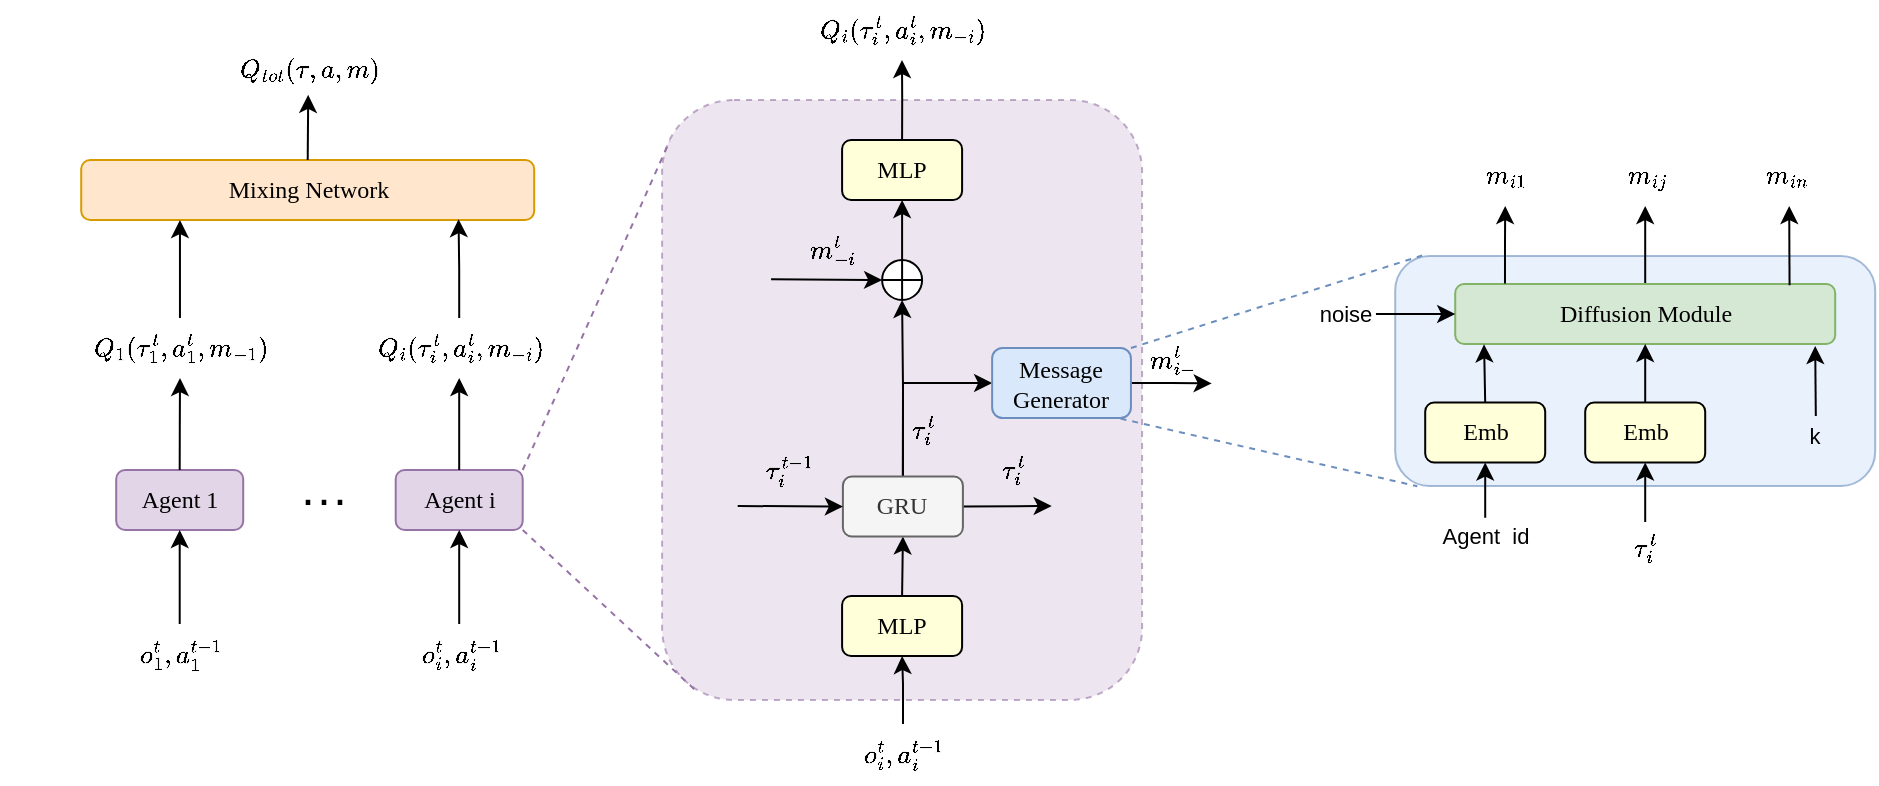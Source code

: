 <mxfile version="28.2.3">
  <diagram name="第 1 页" id="vRaQNQYyAvSOhltCz2Ba">
    <mxGraphModel dx="1050" dy="590" grid="1" gridSize="10" guides="1" tooltips="1" connect="1" arrows="1" fold="1" page="1" pageScale="1" pageWidth="827" pageHeight="1169" math="1" shadow="0">
      <root>
        <mxCell id="0" />
        <mxCell id="1" parent="0" />
        <mxCell id="Q2M60HAg96HcqKf-Kk6D-293" value="" style="rounded=1;whiteSpace=wrap;html=1;fillColor=#dae8fc;strokeColor=#6c8ebf;fontFamily=Garamond;opacity=60;" vertex="1" parent="1">
          <mxGeometry x="1107.6" y="438" width="240" height="115" as="geometry" />
        </mxCell>
        <mxCell id="Q2M60HAg96HcqKf-Kk6D-263" value="" style="text;html=1;align=center;verticalAlign=middle;whiteSpace=wrap;rounded=1;fillColor=#e1d5e7;strokeColor=#9673a6;fontFamily=Garamond;opacity=60;dashed=1;" vertex="1" parent="1">
          <mxGeometry x="741.05" y="360" width="240" height="300" as="geometry" />
        </mxCell>
        <mxCell id="Q2M60HAg96HcqKf-Kk6D-189" value="Agent 1" style="text;html=1;align=center;verticalAlign=middle;whiteSpace=wrap;rounded=1;fillColor=#e1d5e7;strokeColor=#9673a6;fontFamily=Garamond;" vertex="1" parent="1">
          <mxGeometry x="468.1" y="545" width="63.5" height="30" as="geometry" />
        </mxCell>
        <mxCell id="Q2M60HAg96HcqKf-Kk6D-190" value="Agent i" style="text;html=1;align=center;verticalAlign=middle;whiteSpace=wrap;rounded=1;fillColor=#e1d5e7;strokeColor=#9673a6;fontFamily=Garamond;" vertex="1" parent="1">
          <mxGeometry x="607.85" y="545" width="63.5" height="30" as="geometry" />
        </mxCell>
        <mxCell id="Q2M60HAg96HcqKf-Kk6D-192" style="edgeStyle=orthogonalEdgeStyle;rounded=0;orthogonalLoop=1;jettySize=auto;html=1;entryX=0.5;entryY=1;entryDx=0;entryDy=0;" edge="1" parent="1" source="Q2M60HAg96HcqKf-Kk6D-191" target="Q2M60HAg96HcqKf-Kk6D-189">
          <mxGeometry relative="1" as="geometry" />
        </mxCell>
        <mxCell id="Q2M60HAg96HcqKf-Kk6D-191" value="&lt;span style=&quot;text-align: start; white-space: pre-wrap;&quot;&gt;$$o_1^t,a_1^{t-1}$$&lt;/span&gt;" style="text;html=1;align=center;verticalAlign=middle;resizable=0;points=[];autosize=1;strokeColor=none;fillColor=none;fontSize=11;" vertex="1" parent="1">
          <mxGeometry x="439.85" y="622" width="120" height="30" as="geometry" />
        </mxCell>
        <mxCell id="Q2M60HAg96HcqKf-Kk6D-194" style="edgeStyle=orthogonalEdgeStyle;rounded=0;orthogonalLoop=1;jettySize=auto;html=1;entryX=0.5;entryY=1;entryDx=0;entryDy=0;" edge="1" parent="1" source="Q2M60HAg96HcqKf-Kk6D-193" target="Q2M60HAg96HcqKf-Kk6D-190">
          <mxGeometry relative="1" as="geometry" />
        </mxCell>
        <mxCell id="Q2M60HAg96HcqKf-Kk6D-193" value="&lt;span style=&quot;text-align: start; white-space: pre-wrap;&quot;&gt;$$o_i^t,a_i^{t-1}$$&lt;/span&gt;" style="text;html=1;align=center;verticalAlign=middle;resizable=0;points=[];autosize=1;strokeColor=none;fillColor=none;fontSize=11;" vertex="1" parent="1">
          <mxGeometry x="584.6" y="622" width="110" height="30" as="geometry" />
        </mxCell>
        <mxCell id="Q2M60HAg96HcqKf-Kk6D-195" value="&lt;font style=&quot;font-size: 24px;&quot;&gt;···&lt;/font&gt;" style="text;html=1;align=center;verticalAlign=middle;whiteSpace=wrap;rounded=0;" vertex="1" parent="1">
          <mxGeometry x="551" y="545" width="42" height="30" as="geometry" />
        </mxCell>
        <mxCell id="Q2M60HAg96HcqKf-Kk6D-197" value="&lt;span style=&quot;text-align: start; white-space: pre-wrap;&quot;&gt;$$Q_1(\tau_1^t,a_1^t,m_{-1})$$&lt;/span&gt;" style="text;html=1;align=center;verticalAlign=middle;resizable=0;points=[];autosize=1;strokeColor=none;fillColor=none;fontSize=11;" vertex="1" parent="1">
          <mxGeometry x="410" y="469" width="180" height="30" as="geometry" />
        </mxCell>
        <mxCell id="Q2M60HAg96HcqKf-Kk6D-199" value="&lt;span style=&quot;text-align: start; white-space: pre-wrap;&quot;&gt;$$Q_i(\tau_i^t,a_i^t,m_{-i})$$&lt;/span&gt;" style="text;html=1;align=center;verticalAlign=middle;resizable=0;points=[];autosize=1;strokeColor=none;fillColor=none;fontSize=11;" vertex="1" parent="1">
          <mxGeometry x="554.6" y="469" width="170" height="30" as="geometry" />
        </mxCell>
        <mxCell id="Q2M60HAg96HcqKf-Kk6D-200" style="edgeStyle=orthogonalEdgeStyle;rounded=0;orthogonalLoop=1;jettySize=auto;html=1;exitX=0.5;exitY=0;exitDx=0;exitDy=0;" edge="1" parent="1" source="Q2M60HAg96HcqKf-Kk6D-189" target="Q2M60HAg96HcqKf-Kk6D-197">
          <mxGeometry relative="1" as="geometry" />
        </mxCell>
        <mxCell id="Q2M60HAg96HcqKf-Kk6D-201" style="edgeStyle=orthogonalEdgeStyle;rounded=0;orthogonalLoop=1;jettySize=auto;html=1;exitX=0.5;exitY=0;exitDx=0;exitDy=0;" edge="1" parent="1" source="Q2M60HAg96HcqKf-Kk6D-190" target="Q2M60HAg96HcqKf-Kk6D-199">
          <mxGeometry relative="1" as="geometry" />
        </mxCell>
        <mxCell id="Q2M60HAg96HcqKf-Kk6D-202" value="Mixing Network" style="text;html=1;align=center;verticalAlign=middle;whiteSpace=wrap;rounded=1;fillColor=#ffe6cc;strokeColor=#d79b00;fontFamily=Garamond;" vertex="1" parent="1">
          <mxGeometry x="450.6" y="390" width="226.5" height="30" as="geometry" />
        </mxCell>
        <mxCell id="Q2M60HAg96HcqKf-Kk6D-203" style="edgeStyle=orthogonalEdgeStyle;rounded=0;orthogonalLoop=1;jettySize=auto;html=1;entryX=0.218;entryY=1;entryDx=0;entryDy=0;entryPerimeter=0;" edge="1" parent="1" source="Q2M60HAg96HcqKf-Kk6D-197" target="Q2M60HAg96HcqKf-Kk6D-202">
          <mxGeometry relative="1" as="geometry" />
        </mxCell>
        <mxCell id="Q2M60HAg96HcqKf-Kk6D-204" style="edgeStyle=orthogonalEdgeStyle;rounded=0;orthogonalLoop=1;jettySize=auto;html=1;entryX=0.833;entryY=0.986;entryDx=0;entryDy=0;entryPerimeter=0;" edge="1" parent="1" source="Q2M60HAg96HcqKf-Kk6D-199" target="Q2M60HAg96HcqKf-Kk6D-202">
          <mxGeometry relative="1" as="geometry" />
        </mxCell>
        <mxCell id="Q2M60HAg96HcqKf-Kk6D-205" value="&lt;span style=&quot;text-align: start; white-space: pre-wrap;&quot;&gt;$$Q_{tot}(\tau,a,m)$$&lt;/span&gt;" style="text;html=1;align=center;verticalAlign=middle;resizable=0;points=[];autosize=1;strokeColor=none;fillColor=none;fontSize=11;" vertex="1" parent="1">
          <mxGeometry x="498.85" y="330" width="130" height="30" as="geometry" />
        </mxCell>
        <mxCell id="Q2M60HAg96HcqKf-Kk6D-206" style="edgeStyle=orthogonalEdgeStyle;rounded=0;orthogonalLoop=1;jettySize=auto;html=1;exitX=0.5;exitY=0;exitDx=0;exitDy=0;entryX=0.502;entryY=0.914;entryDx=0;entryDy=0;entryPerimeter=0;" edge="1" parent="1" source="Q2M60HAg96HcqKf-Kk6D-202" target="Q2M60HAg96HcqKf-Kk6D-205">
          <mxGeometry relative="1" as="geometry" />
        </mxCell>
        <mxCell id="Q2M60HAg96HcqKf-Kk6D-214" style="edgeStyle=orthogonalEdgeStyle;rounded=0;orthogonalLoop=1;jettySize=auto;html=1;entryX=0.5;entryY=1;entryDx=0;entryDy=0;" edge="1" parent="1" source="Q2M60HAg96HcqKf-Kk6D-208" target="Q2M60HAg96HcqKf-Kk6D-210">
          <mxGeometry relative="1" as="geometry" />
        </mxCell>
        <mxCell id="Q2M60HAg96HcqKf-Kk6D-208" value="&lt;span style=&quot;text-align: start; white-space: pre-wrap;&quot;&gt;$$o_i^t,a_i^{t-1}$$&lt;/span&gt;" style="text;html=1;align=center;verticalAlign=middle;resizable=0;points=[];autosize=1;strokeColor=none;fillColor=none;fontSize=11;" vertex="1" parent="1">
          <mxGeometry x="806.45" y="672" width="110" height="30" as="geometry" />
        </mxCell>
        <mxCell id="Q2M60HAg96HcqKf-Kk6D-215" style="edgeStyle=orthogonalEdgeStyle;rounded=0;orthogonalLoop=1;jettySize=auto;html=1;exitX=0.5;exitY=0;exitDx=0;exitDy=0;entryX=0.5;entryY=1;entryDx=0;entryDy=0;" edge="1" parent="1" source="Q2M60HAg96HcqKf-Kk6D-210" target="Q2M60HAg96HcqKf-Kk6D-211">
          <mxGeometry relative="1" as="geometry" />
        </mxCell>
        <mxCell id="Q2M60HAg96HcqKf-Kk6D-210" value="MLP" style="rounded=1;whiteSpace=wrap;html=1;fillColor=#ffffd9;fontFamily=Garamond;" vertex="1" parent="1">
          <mxGeometry x="831.05" y="608" width="60" height="30" as="geometry" />
        </mxCell>
        <mxCell id="Q2M60HAg96HcqKf-Kk6D-220" style="rounded=0;orthogonalLoop=1;jettySize=auto;html=1;exitX=1;exitY=0.5;exitDx=0;exitDy=0;" edge="1" parent="1" source="Q2M60HAg96HcqKf-Kk6D-211">
          <mxGeometry relative="1" as="geometry">
            <mxPoint x="935.85" y="563" as="targetPoint" />
          </mxGeometry>
        </mxCell>
        <mxCell id="Q2M60HAg96HcqKf-Kk6D-226" style="edgeStyle=orthogonalEdgeStyle;rounded=0;orthogonalLoop=1;jettySize=auto;html=1;exitX=0.5;exitY=0;exitDx=0;exitDy=0;entryX=0.5;entryY=1;entryDx=0;entryDy=0;" edge="1" parent="1" source="Q2M60HAg96HcqKf-Kk6D-211" target="Q2M60HAg96HcqKf-Kk6D-225">
          <mxGeometry relative="1" as="geometry" />
        </mxCell>
        <mxCell id="Q2M60HAg96HcqKf-Kk6D-233" style="edgeStyle=orthogonalEdgeStyle;rounded=0;orthogonalLoop=1;jettySize=auto;html=1;exitX=0.5;exitY=0;exitDx=0;exitDy=0;entryX=0;entryY=0.5;entryDx=0;entryDy=0;" edge="1" parent="1" source="Q2M60HAg96HcqKf-Kk6D-211" target="Q2M60HAg96HcqKf-Kk6D-227">
          <mxGeometry relative="1" as="geometry" />
        </mxCell>
        <mxCell id="Q2M60HAg96HcqKf-Kk6D-211" value="GRU" style="rounded=1;whiteSpace=wrap;html=1;fillColor=#f5f5f5;strokeColor=#666666;fontFamily=Garamond;fontColor=#333333;" vertex="1" parent="1">
          <mxGeometry x="831.45" y="548.25" width="60" height="30" as="geometry" />
        </mxCell>
        <mxCell id="Q2M60HAg96HcqKf-Kk6D-221" value="&lt;span style=&quot;text-align: start; white-space: pre-wrap;&quot;&gt;$$\tau_i^t$$&lt;/span&gt;" style="text;html=1;align=center;verticalAlign=middle;resizable=0;points=[];autosize=1;strokeColor=none;fillColor=none;fontSize=11;" vertex="1" parent="1">
          <mxGeometry x="875.85" y="530" width="80" height="30" as="geometry" />
        </mxCell>
        <mxCell id="Q2M60HAg96HcqKf-Kk6D-222" style="rounded=0;orthogonalLoop=1;jettySize=auto;html=1;entryX=0;entryY=0.5;entryDx=0;entryDy=0;" edge="1" parent="1" target="Q2M60HAg96HcqKf-Kk6D-211">
          <mxGeometry relative="1" as="geometry">
            <mxPoint x="969.85" y="560.143" as="targetPoint" />
            <mxPoint x="778.85" y="563" as="sourcePoint" />
          </mxGeometry>
        </mxCell>
        <mxCell id="Q2M60HAg96HcqKf-Kk6D-223" value="&lt;span style=&quot;text-align: start; white-space: pre-wrap;&quot;&gt;$$\tau_i^{t-1}$$&lt;/span&gt;" style="text;html=1;align=center;verticalAlign=middle;resizable=0;points=[];autosize=1;strokeColor=none;fillColor=none;fontSize=11;" vertex="1" parent="1">
          <mxGeometry x="753.6" y="530" width="100" height="30" as="geometry" />
        </mxCell>
        <mxCell id="Q2M60HAg96HcqKf-Kk6D-239" style="edgeStyle=orthogonalEdgeStyle;rounded=0;orthogonalLoop=1;jettySize=auto;html=1;exitX=0.5;exitY=0;exitDx=0;exitDy=0;entryX=0.5;entryY=1;entryDx=0;entryDy=0;" edge="1" parent="1" source="Q2M60HAg96HcqKf-Kk6D-225" target="Q2M60HAg96HcqKf-Kk6D-238">
          <mxGeometry relative="1" as="geometry" />
        </mxCell>
        <mxCell id="Q2M60HAg96HcqKf-Kk6D-225" value="" style="shape=orEllipse;perimeter=ellipsePerimeter;whiteSpace=wrap;html=1;backgroundOutline=1;fontStyle=1;" vertex="1" parent="1">
          <mxGeometry x="851.05" y="440" width="20" height="20" as="geometry" />
        </mxCell>
        <mxCell id="Q2M60HAg96HcqKf-Kk6D-234" style="edgeStyle=orthogonalEdgeStyle;rounded=0;orthogonalLoop=1;jettySize=auto;html=1;exitX=1;exitY=0.5;exitDx=0;exitDy=0;" edge="1" parent="1" source="Q2M60HAg96HcqKf-Kk6D-227">
          <mxGeometry relative="1" as="geometry">
            <mxPoint x="1015.85" y="501.714" as="targetPoint" />
          </mxGeometry>
        </mxCell>
        <mxCell id="Q2M60HAg96HcqKf-Kk6D-227" value="&lt;font&gt;Message&lt;br&gt;Generator&lt;/font&gt;" style="rounded=1;whiteSpace=wrap;html=1;fillColor=#dae8fc;strokeColor=#6c8ebf;fontFamily=Garamond;" vertex="1" parent="1">
          <mxGeometry x="906.07" y="484" width="69.4" height="35" as="geometry" />
        </mxCell>
        <mxCell id="Q2M60HAg96HcqKf-Kk6D-229" value="&lt;span style=&quot;text-align: start; white-space: pre-wrap;&quot;&gt;$$m_{i-}^t$$&lt;/span&gt;" style="text;html=1;align=center;verticalAlign=middle;resizable=0;points=[];autosize=1;strokeColor=none;fillColor=none;fontSize=11;" vertex="1" parent="1">
          <mxGeometry x="955.85" y="475" width="80" height="30" as="geometry" />
        </mxCell>
        <mxCell id="Q2M60HAg96HcqKf-Kk6D-235" value="&lt;span style=&quot;text-align: start; white-space: pre-wrap;&quot;&gt;$$m_{-i}^t$$&lt;/span&gt;" style="text;html=1;align=center;verticalAlign=middle;resizable=0;points=[];autosize=1;strokeColor=none;fillColor=none;fontSize=11;" vertex="1" parent="1">
          <mxGeometry x="785.85" y="420" width="80" height="30" as="geometry" />
        </mxCell>
        <mxCell id="Q2M60HAg96HcqKf-Kk6D-236" style="rounded=0;orthogonalLoop=1;jettySize=auto;html=1;entryX=0;entryY=0.5;entryDx=0;entryDy=0;exitX=0.121;exitY=0.986;exitDx=0;exitDy=0;exitPerimeter=0;" edge="1" parent="1" source="Q2M60HAg96HcqKf-Kk6D-235" target="Q2M60HAg96HcqKf-Kk6D-225">
          <mxGeometry relative="1" as="geometry">
            <mxPoint x="838.85" y="560" as="targetPoint" />
            <mxPoint x="785.85" y="560" as="sourcePoint" />
          </mxGeometry>
        </mxCell>
        <mxCell id="Q2M60HAg96HcqKf-Kk6D-237" value="&lt;span style=&quot;text-align: start; white-space: pre-wrap;&quot;&gt;$$\tau_i^t$$&lt;/span&gt;" style="text;html=1;align=center;verticalAlign=middle;resizable=0;points=[];autosize=1;strokeColor=none;fillColor=none;fontSize=11;" vertex="1" parent="1">
          <mxGeometry x="831.05" y="510" width="80" height="30" as="geometry" />
        </mxCell>
        <mxCell id="Q2M60HAg96HcqKf-Kk6D-241" style="edgeStyle=orthogonalEdgeStyle;rounded=0;orthogonalLoop=1;jettySize=auto;html=1;exitX=0.5;exitY=0;exitDx=0;exitDy=0;" edge="1" parent="1" source="Q2M60HAg96HcqKf-Kk6D-238" target="Q2M60HAg96HcqKf-Kk6D-240">
          <mxGeometry relative="1" as="geometry" />
        </mxCell>
        <mxCell id="Q2M60HAg96HcqKf-Kk6D-238" value="MLP" style="rounded=1;whiteSpace=wrap;html=1;fillColor=#ffffd9;fontFamily=Garamond;" vertex="1" parent="1">
          <mxGeometry x="831.05" y="380" width="60" height="30" as="geometry" />
        </mxCell>
        <mxCell id="Q2M60HAg96HcqKf-Kk6D-240" value="&lt;span style=&quot;text-align: start; white-space: pre-wrap;&quot;&gt;$$Q_i(\tau_i^t,a_i^t,m_{-i})$$&lt;/span&gt;" style="text;html=1;align=center;verticalAlign=middle;resizable=0;points=[];autosize=1;strokeColor=none;fillColor=none;fontSize=11;" vertex="1" parent="1">
          <mxGeometry x="776.05" y="310" width="170" height="30" as="geometry" />
        </mxCell>
        <mxCell id="Q2M60HAg96HcqKf-Kk6D-264" style="rounded=0;orthogonalLoop=1;jettySize=auto;html=1;entryX=0.016;entryY=0.068;entryDx=0;entryDy=0;entryPerimeter=0;endArrow=none;endFill=0;exitX=1;exitY=0;exitDx=0;exitDy=0;dashed=1;fillColor=#e1d5e7;strokeColor=#9673a6;" edge="1" parent="1" source="Q2M60HAg96HcqKf-Kk6D-190" target="Q2M60HAg96HcqKf-Kk6D-263">
          <mxGeometry relative="1" as="geometry">
            <mxPoint x="673.6" y="546" as="sourcePoint" />
          </mxGeometry>
        </mxCell>
        <mxCell id="Q2M60HAg96HcqKf-Kk6D-265" style="rounded=0;orthogonalLoop=1;jettySize=auto;html=1;entryX=0.067;entryY=0.982;entryDx=0;entryDy=0;entryPerimeter=0;endArrow=none;endFill=0;exitX=1;exitY=1;exitDx=0;exitDy=0;dashed=1;fillColor=#e1d5e7;strokeColor=#9673a6;" edge="1" parent="1" source="Q2M60HAg96HcqKf-Kk6D-190" target="Q2M60HAg96HcqKf-Kk6D-263">
          <mxGeometry relative="1" as="geometry">
            <mxPoint x="693.6" y="635" as="sourcePoint" />
            <mxPoint x="766.6" y="470" as="targetPoint" />
          </mxGeometry>
        </mxCell>
        <mxCell id="Q2M60HAg96HcqKf-Kk6D-290" style="edgeStyle=orthogonalEdgeStyle;rounded=0;orthogonalLoop=1;jettySize=auto;html=1;" edge="1" parent="1" source="Q2M60HAg96HcqKf-Kk6D-269" target="Q2M60HAg96HcqKf-Kk6D-288">
          <mxGeometry relative="1" as="geometry" />
        </mxCell>
        <mxCell id="Q2M60HAg96HcqKf-Kk6D-269" value="Diffusion Module" style="rounded=1;whiteSpace=wrap;html=1;fillColor=#d5e8d4;fontFamily=Garamond;strokeColor=#82b366;" vertex="1" parent="1">
          <mxGeometry x="1137.6" y="452" width="190" height="30" as="geometry" />
        </mxCell>
        <mxCell id="Q2M60HAg96HcqKf-Kk6D-276" style="edgeStyle=orthogonalEdgeStyle;rounded=0;orthogonalLoop=1;jettySize=auto;html=1;exitX=0.5;exitY=0;exitDx=0;exitDy=0;" edge="1" parent="1" source="Q2M60HAg96HcqKf-Kk6D-271" target="Q2M60HAg96HcqKf-Kk6D-275">
          <mxGeometry relative="1" as="geometry" />
        </mxCell>
        <mxCell id="Q2M60HAg96HcqKf-Kk6D-271" value="&lt;span style=&quot;font-size: 11px; text-align: start; white-space-collapse: preserve;&quot;&gt;$$\tau_i^t$$&lt;/span&gt;" style="text;html=1;align=center;verticalAlign=middle;whiteSpace=wrap;rounded=0;" vertex="1" parent="1">
          <mxGeometry x="1224.91" y="571" width="15.38" height="25" as="geometry" />
        </mxCell>
        <mxCell id="Q2M60HAg96HcqKf-Kk6D-277" style="edgeStyle=orthogonalEdgeStyle;rounded=0;orthogonalLoop=1;jettySize=auto;html=1;exitX=0.5;exitY=0;exitDx=0;exitDy=0;entryX=0.5;entryY=1;entryDx=0;entryDy=0;" edge="1" parent="1" source="Q2M60HAg96HcqKf-Kk6D-275" target="Q2M60HAg96HcqKf-Kk6D-269">
          <mxGeometry relative="1" as="geometry" />
        </mxCell>
        <mxCell id="Q2M60HAg96HcqKf-Kk6D-275" value="Emb" style="rounded=1;whiteSpace=wrap;html=1;fillColor=#ffffd9;fontFamily=Garamond;" vertex="1" parent="1">
          <mxGeometry x="1202.6" y="511.25" width="60" height="30" as="geometry" />
        </mxCell>
        <mxCell id="Q2M60HAg96HcqKf-Kk6D-278" style="edgeStyle=orthogonalEdgeStyle;rounded=0;orthogonalLoop=1;jettySize=auto;html=1;entryX=0;entryY=0.5;entryDx=0;entryDy=0;exitX=1;exitY=0.5;exitDx=0;exitDy=0;" edge="1" parent="1" source="Q2M60HAg96HcqKf-Kk6D-279" target="Q2M60HAg96HcqKf-Kk6D-269">
          <mxGeometry relative="1" as="geometry">
            <mxPoint x="1170.6" y="513" as="sourcePoint" />
            <mxPoint x="1227.6" y="493" as="targetPoint" />
          </mxGeometry>
        </mxCell>
        <mxCell id="Q2M60HAg96HcqKf-Kk6D-279" value="&lt;span style=&quot;font-size: 11px; text-align: start; white-space-collapse: preserve;&quot;&gt;noise&lt;/span&gt;" style="text;html=1;align=center;verticalAlign=middle;whiteSpace=wrap;rounded=0;" vertex="1" parent="1">
          <mxGeometry x="1067.6" y="457.87" width="30.38" height="18.25" as="geometry" />
        </mxCell>
        <mxCell id="Q2M60HAg96HcqKf-Kk6D-282" style="edgeStyle=orthogonalEdgeStyle;rounded=0;orthogonalLoop=1;jettySize=auto;html=1;exitX=0.5;exitY=0;exitDx=0;exitDy=0;entryX=0.5;entryY=1;entryDx=0;entryDy=0;" edge="1" parent="1" source="Q2M60HAg96HcqKf-Kk6D-280" target="Q2M60HAg96HcqKf-Kk6D-281">
          <mxGeometry relative="1" as="geometry" />
        </mxCell>
        <mxCell id="Q2M60HAg96HcqKf-Kk6D-280" value="&lt;span style=&quot;font-size: 11px; text-align: start; white-space-collapse: preserve;&quot;&gt;Agent  id&lt;/span&gt;" style="text;html=1;align=center;verticalAlign=middle;whiteSpace=wrap;rounded=0;" vertex="1" parent="1">
          <mxGeometry x="1127.6" y="568.88" width="50" height="18.25" as="geometry" />
        </mxCell>
        <mxCell id="Q2M60HAg96HcqKf-Kk6D-281" value="Emb" style="rounded=1;whiteSpace=wrap;html=1;fillColor=#ffffd9;fontFamily=Garamond;" vertex="1" parent="1">
          <mxGeometry x="1122.6" y="511.25" width="60" height="30" as="geometry" />
        </mxCell>
        <mxCell id="Q2M60HAg96HcqKf-Kk6D-283" style="edgeStyle=orthogonalEdgeStyle;rounded=0;orthogonalLoop=1;jettySize=auto;html=1;exitX=0.5;exitY=0;exitDx=0;exitDy=0;entryX=0.076;entryY=1.006;entryDx=0;entryDy=0;entryPerimeter=0;" edge="1" parent="1" source="Q2M60HAg96HcqKf-Kk6D-281" target="Q2M60HAg96HcqKf-Kk6D-269">
          <mxGeometry relative="1" as="geometry" />
        </mxCell>
        <mxCell id="Q2M60HAg96HcqKf-Kk6D-284" style="edgeStyle=orthogonalEdgeStyle;rounded=0;orthogonalLoop=1;jettySize=auto;html=1;exitX=0.5;exitY=0;exitDx=0;exitDy=0;" edge="1" parent="1" source="Q2M60HAg96HcqKf-Kk6D-285">
          <mxGeometry relative="1" as="geometry">
            <mxPoint x="1317.6" y="513" as="sourcePoint" />
            <mxPoint x="1317.6" y="483" as="targetPoint" />
          </mxGeometry>
        </mxCell>
        <mxCell id="Q2M60HAg96HcqKf-Kk6D-285" value="&lt;span style=&quot;font-size: 11px; text-align: start; white-space-collapse: preserve;&quot;&gt;k&lt;/span&gt;" style="text;html=1;align=center;verticalAlign=middle;whiteSpace=wrap;rounded=0;" vertex="1" parent="1">
          <mxGeometry x="1310.22" y="518" width="15.38" height="20" as="geometry" />
        </mxCell>
        <mxCell id="Q2M60HAg96HcqKf-Kk6D-287" value="&lt;span style=&quot;text-align: start; white-space: pre-wrap;&quot;&gt;$$m_{i1}$$&lt;/span&gt;" style="text;html=1;align=center;verticalAlign=middle;resizable=0;points=[];autosize=1;strokeColor=none;fillColor=none;fontSize=11;" vertex="1" parent="1">
          <mxGeometry x="1122.6" y="383" width="80" height="30" as="geometry" />
        </mxCell>
        <mxCell id="Q2M60HAg96HcqKf-Kk6D-288" value="&lt;span style=&quot;text-align: start; white-space: pre-wrap;&quot;&gt;$$m_{ij}$$&lt;/span&gt;" style="text;html=1;align=center;verticalAlign=middle;resizable=0;points=[];autosize=1;strokeColor=none;fillColor=none;fontSize=11;" vertex="1" parent="1">
          <mxGeometry x="1192.6" y="383" width="80" height="30" as="geometry" />
        </mxCell>
        <mxCell id="Q2M60HAg96HcqKf-Kk6D-289" value="&lt;span style=&quot;text-align: start; white-space: pre-wrap;&quot;&gt;$$m_{in}$$&lt;/span&gt;" style="text;html=1;align=center;verticalAlign=middle;resizable=0;points=[];autosize=1;strokeColor=none;fillColor=none;fontSize=11;" vertex="1" parent="1">
          <mxGeometry x="1262.6" y="383" width="80" height="30" as="geometry" />
        </mxCell>
        <mxCell id="Q2M60HAg96HcqKf-Kk6D-291" style="edgeStyle=orthogonalEdgeStyle;rounded=0;orthogonalLoop=1;jettySize=auto;html=1;exitX=0.131;exitY=-0.009;exitDx=0;exitDy=0;exitPerimeter=0;" edge="1" parent="1" source="Q2M60HAg96HcqKf-Kk6D-269" target="Q2M60HAg96HcqKf-Kk6D-287">
          <mxGeometry relative="1" as="geometry">
            <mxPoint x="1162.6" y="453" as="sourcePoint" />
            <mxPoint x="1227.6" y="413" as="targetPoint" />
          </mxGeometry>
        </mxCell>
        <mxCell id="Q2M60HAg96HcqKf-Kk6D-292" style="edgeStyle=orthogonalEdgeStyle;rounded=0;orthogonalLoop=1;jettySize=auto;html=1;exitX=0.922;exitY=0.02;exitDx=0;exitDy=0;exitPerimeter=0;" edge="1" parent="1">
          <mxGeometry relative="1" as="geometry">
            <mxPoint x="1304.78" y="452.6" as="sourcePoint" />
            <mxPoint x="1304.6" y="413" as="targetPoint" />
          </mxGeometry>
        </mxCell>
        <mxCell id="Q2M60HAg96HcqKf-Kk6D-294" style="rounded=0;orthogonalLoop=1;jettySize=auto;html=1;entryX=0.046;entryY=1.001;entryDx=0;entryDy=0;entryPerimeter=0;endArrow=none;endFill=0;exitX=0.925;exitY=1.009;exitDx=0;exitDy=0;dashed=1;fillColor=#dae8fc;strokeColor=#6c8ebf;exitPerimeter=0;" edge="1" parent="1" source="Q2M60HAg96HcqKf-Kk6D-227" target="Q2M60HAg96HcqKf-Kk6D-293">
          <mxGeometry relative="1" as="geometry">
            <mxPoint x="713.6" y="615" as="sourcePoint" />
            <mxPoint x="786.6" y="450" as="targetPoint" />
          </mxGeometry>
        </mxCell>
        <mxCell id="Q2M60HAg96HcqKf-Kk6D-295" style="rounded=0;orthogonalLoop=1;jettySize=auto;html=1;entryX=0.056;entryY=-0.002;entryDx=0;entryDy=0;entryPerimeter=0;endArrow=none;endFill=0;exitX=1;exitY=0;exitDx=0;exitDy=0;dashed=1;fillColor=#dae8fc;strokeColor=#6c8ebf;" edge="1" parent="1" source="Q2M60HAg96HcqKf-Kk6D-227" target="Q2M60HAg96HcqKf-Kk6D-293">
          <mxGeometry relative="1" as="geometry">
            <mxPoint x="1024.98" y="482" as="sourcePoint" />
            <mxPoint x="1097.98" y="317" as="targetPoint" />
          </mxGeometry>
        </mxCell>
      </root>
    </mxGraphModel>
  </diagram>
</mxfile>
